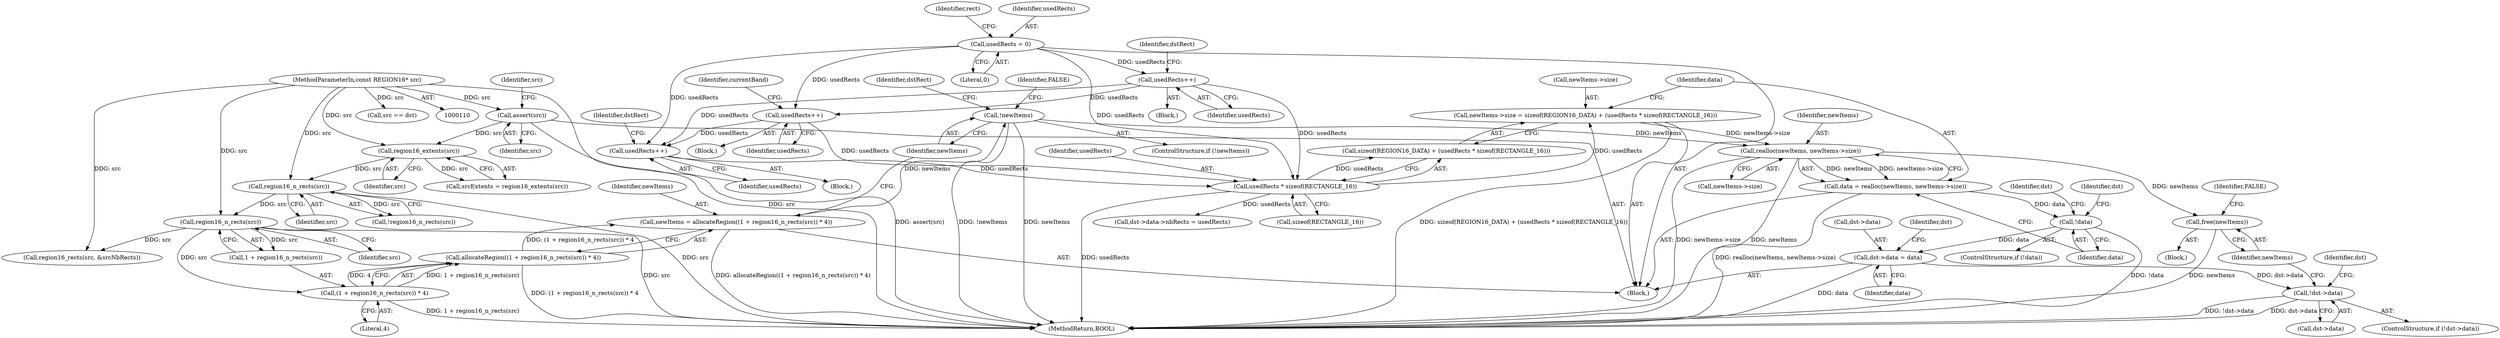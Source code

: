 digraph "0_FreeRDP_fc80ab45621bd966f70594c0b7393ec005a94007_2@API" {
"1000627" [label="(Call,realloc(newItems, newItems->size))"];
"1000216" [label="(Call,!newItems)"];
"1000206" [label="(Call,newItems = allocateRegion((1 + region16_n_rects(src)) * 4))"];
"1000208" [label="(Call,allocateRegion((1 + region16_n_rects(src)) * 4))"];
"1000209" [label="(Call,(1 + region16_n_rects(src)) * 4)"];
"1000212" [label="(Call,region16_n_rects(src))"];
"1000150" [label="(Call,region16_n_rects(src))"];
"1000142" [label="(Call,region16_extents(src))"];
"1000132" [label="(Call,assert(src))"];
"1000112" [label="(MethodParameterIn,const REGION16* src)"];
"1000614" [label="(Call,newItems->size = sizeof(REGION16_DATA) + (usedRects * sizeof(RECTANGLE_16)))"];
"1000621" [label="(Call,usedRects * sizeof(RECTANGLE_16))"];
"1000497" [label="(Call,usedRects++)"];
"1000228" [label="(Call,usedRects = 0)"];
"1000272" [label="(Call,usedRects++)"];
"1000543" [label="(Call,usedRects++)"];
"1000625" [label="(Call,data = realloc(newItems, newItems->size))"];
"1000633" [label="(Call,!data)"];
"1000639" [label="(Call,dst->data = data)"];
"1000645" [label="(Call,!dst->data)"];
"1000650" [label="(Call,free(newItems))"];
"1000209" [label="(Call,(1 + region16_n_rects(src)) * 4)"];
"1000133" [label="(Identifier,src)"];
"1000143" [label="(Identifier,src)"];
"1000629" [label="(Call,newItems->size)"];
"1000464" [label="(Block,)"];
"1000649" [label="(Block,)"];
"1000646" [label="(Call,dst->data)"];
"1000653" [label="(Identifier,FALSE)"];
"1000239" [label="(Block,)"];
"1000114" [label="(Block,)"];
"1000275" [label="(Identifier,dstRect)"];
"1000645" [label="(Call,!dst->data)"];
"1000626" [label="(Identifier,data)"];
"1000150" [label="(Call,region16_n_rects(src))"];
"1000651" [label="(Identifier,newItems)"];
"1000544" [label="(Identifier,usedRects)"];
"1000641" [label="(Identifier,dst)"];
"1000627" [label="(Call,realloc(newItems, newItems->size))"];
"1000210" [label="(Call,1 + region16_n_rects(src))"];
"1000623" [label="(Call,sizeof(RECTANGLE_16))"];
"1000632" [label="(ControlStructure,if (!data))"];
"1000625" [label="(Call,data = realloc(newItems, newItems->size))"];
"1000212" [label="(Call,region16_n_rects(src))"];
"1000640" [label="(Call,dst->data)"];
"1000230" [label="(Literal,0)"];
"1000622" [label="(Identifier,usedRects)"];
"1000142" [label="(Call,region16_extents(src))"];
"1000140" [label="(Call,srcExtents = region16_extents(src))"];
"1000647" [label="(Identifier,dst)"];
"1000219" [label="(Identifier,FALSE)"];
"1000644" [label="(ControlStructure,if (!dst->data))"];
"1000272" [label="(Call,usedRects++)"];
"1000217" [label="(Identifier,newItems)"];
"1000234" [label="(Identifier,rect)"];
"1000214" [label="(Literal,4)"];
"1000618" [label="(Call,sizeof(REGION16_DATA) + (usedRects * sizeof(RECTANGLE_16)))"];
"1000510" [label="(Block,)"];
"1000615" [label="(Call,newItems->size)"];
"1000500" [label="(Identifier,currentBand)"];
"1000229" [label="(Identifier,usedRects)"];
"1000498" [label="(Identifier,usedRects)"];
"1000621" [label="(Call,usedRects * sizeof(RECTANGLE_16))"];
"1000213" [label="(Identifier,src)"];
"1000614" [label="(Call,newItems->size = sizeof(REGION16_DATA) + (usedRects * sizeof(RECTANGLE_16)))"];
"1000546" [label="(Identifier,dstRect)"];
"1000273" [label="(Identifier,usedRects)"];
"1000650" [label="(Call,free(newItems))"];
"1000112" [label="(MethodParameterIn,const REGION16* src)"];
"1000639" [label="(Call,dst->data = data)"];
"1000221" [label="(Identifier,dstRect)"];
"1000654" [label="(Call,dst->data->nbRects = usedRects)"];
"1000215" [label="(ControlStructure,if (!newItems))"];
"1000206" [label="(Call,newItems = allocateRegion((1 + region16_n_rects(src)) * 4))"];
"1000497" [label="(Call,usedRects++)"];
"1000228" [label="(Call,usedRects = 0)"];
"1000149" [label="(Call,!region16_n_rects(src))"];
"1000132" [label="(Call,assert(src))"];
"1000543" [label="(Call,usedRects++)"];
"1000633" [label="(Call,!data)"];
"1000664" [label="(MethodReturn,BOOL)"];
"1000216" [label="(Call,!newItems)"];
"1000208" [label="(Call,allocateRegion((1 + region16_n_rects(src)) * 4))"];
"1000278" [label="(Call,region16_rects(src, &srcNbRects))"];
"1000549" [label="(Call,src == dst)"];
"1000634" [label="(Identifier,data)"];
"1000637" [label="(Identifier,dst)"];
"1000628" [label="(Identifier,newItems)"];
"1000643" [label="(Identifier,data)"];
"1000657" [label="(Identifier,dst)"];
"1000151" [label="(Identifier,src)"];
"1000207" [label="(Identifier,newItems)"];
"1000136" [label="(Identifier,src)"];
"1000627" -> "1000625"  [label="AST: "];
"1000627" -> "1000629"  [label="CFG: "];
"1000628" -> "1000627"  [label="AST: "];
"1000629" -> "1000627"  [label="AST: "];
"1000625" -> "1000627"  [label="CFG: "];
"1000627" -> "1000664"  [label="DDG: newItems->size"];
"1000627" -> "1000664"  [label="DDG: newItems"];
"1000627" -> "1000625"  [label="DDG: newItems"];
"1000627" -> "1000625"  [label="DDG: newItems->size"];
"1000216" -> "1000627"  [label="DDG: newItems"];
"1000614" -> "1000627"  [label="DDG: newItems->size"];
"1000627" -> "1000650"  [label="DDG: newItems"];
"1000216" -> "1000215"  [label="AST: "];
"1000216" -> "1000217"  [label="CFG: "];
"1000217" -> "1000216"  [label="AST: "];
"1000219" -> "1000216"  [label="CFG: "];
"1000221" -> "1000216"  [label="CFG: "];
"1000216" -> "1000664"  [label="DDG: !newItems"];
"1000216" -> "1000664"  [label="DDG: newItems"];
"1000206" -> "1000216"  [label="DDG: newItems"];
"1000206" -> "1000114"  [label="AST: "];
"1000206" -> "1000208"  [label="CFG: "];
"1000207" -> "1000206"  [label="AST: "];
"1000208" -> "1000206"  [label="AST: "];
"1000217" -> "1000206"  [label="CFG: "];
"1000206" -> "1000664"  [label="DDG: allocateRegion((1 + region16_n_rects(src)) * 4)"];
"1000208" -> "1000206"  [label="DDG: (1 + region16_n_rects(src)) * 4"];
"1000208" -> "1000209"  [label="CFG: "];
"1000209" -> "1000208"  [label="AST: "];
"1000208" -> "1000664"  [label="DDG: (1 + region16_n_rects(src)) * 4"];
"1000209" -> "1000208"  [label="DDG: 1 + region16_n_rects(src)"];
"1000209" -> "1000208"  [label="DDG: 4"];
"1000209" -> "1000214"  [label="CFG: "];
"1000210" -> "1000209"  [label="AST: "];
"1000214" -> "1000209"  [label="AST: "];
"1000209" -> "1000664"  [label="DDG: 1 + region16_n_rects(src)"];
"1000212" -> "1000209"  [label="DDG: src"];
"1000212" -> "1000210"  [label="AST: "];
"1000212" -> "1000213"  [label="CFG: "];
"1000213" -> "1000212"  [label="AST: "];
"1000210" -> "1000212"  [label="CFG: "];
"1000212" -> "1000664"  [label="DDG: src"];
"1000212" -> "1000210"  [label="DDG: src"];
"1000150" -> "1000212"  [label="DDG: src"];
"1000112" -> "1000212"  [label="DDG: src"];
"1000212" -> "1000278"  [label="DDG: src"];
"1000150" -> "1000149"  [label="AST: "];
"1000150" -> "1000151"  [label="CFG: "];
"1000151" -> "1000150"  [label="AST: "];
"1000149" -> "1000150"  [label="CFG: "];
"1000150" -> "1000664"  [label="DDG: src"];
"1000150" -> "1000149"  [label="DDG: src"];
"1000142" -> "1000150"  [label="DDG: src"];
"1000112" -> "1000150"  [label="DDG: src"];
"1000142" -> "1000140"  [label="AST: "];
"1000142" -> "1000143"  [label="CFG: "];
"1000143" -> "1000142"  [label="AST: "];
"1000140" -> "1000142"  [label="CFG: "];
"1000142" -> "1000140"  [label="DDG: src"];
"1000132" -> "1000142"  [label="DDG: src"];
"1000112" -> "1000142"  [label="DDG: src"];
"1000132" -> "1000114"  [label="AST: "];
"1000132" -> "1000133"  [label="CFG: "];
"1000133" -> "1000132"  [label="AST: "];
"1000136" -> "1000132"  [label="CFG: "];
"1000132" -> "1000664"  [label="DDG: assert(src)"];
"1000112" -> "1000132"  [label="DDG: src"];
"1000112" -> "1000110"  [label="AST: "];
"1000112" -> "1000664"  [label="DDG: src"];
"1000112" -> "1000278"  [label="DDG: src"];
"1000112" -> "1000549"  [label="DDG: src"];
"1000614" -> "1000114"  [label="AST: "];
"1000614" -> "1000618"  [label="CFG: "];
"1000615" -> "1000614"  [label="AST: "];
"1000618" -> "1000614"  [label="AST: "];
"1000626" -> "1000614"  [label="CFG: "];
"1000614" -> "1000664"  [label="DDG: sizeof(REGION16_DATA) + (usedRects * sizeof(RECTANGLE_16))"];
"1000621" -> "1000614"  [label="DDG: usedRects"];
"1000621" -> "1000618"  [label="AST: "];
"1000621" -> "1000623"  [label="CFG: "];
"1000622" -> "1000621"  [label="AST: "];
"1000623" -> "1000621"  [label="AST: "];
"1000618" -> "1000621"  [label="CFG: "];
"1000621" -> "1000664"  [label="DDG: usedRects"];
"1000621" -> "1000618"  [label="DDG: usedRects"];
"1000497" -> "1000621"  [label="DDG: usedRects"];
"1000228" -> "1000621"  [label="DDG: usedRects"];
"1000272" -> "1000621"  [label="DDG: usedRects"];
"1000543" -> "1000621"  [label="DDG: usedRects"];
"1000621" -> "1000654"  [label="DDG: usedRects"];
"1000497" -> "1000464"  [label="AST: "];
"1000497" -> "1000498"  [label="CFG: "];
"1000498" -> "1000497"  [label="AST: "];
"1000500" -> "1000497"  [label="CFG: "];
"1000228" -> "1000497"  [label="DDG: usedRects"];
"1000272" -> "1000497"  [label="DDG: usedRects"];
"1000497" -> "1000543"  [label="DDG: usedRects"];
"1000228" -> "1000114"  [label="AST: "];
"1000228" -> "1000230"  [label="CFG: "];
"1000229" -> "1000228"  [label="AST: "];
"1000230" -> "1000228"  [label="AST: "];
"1000234" -> "1000228"  [label="CFG: "];
"1000228" -> "1000272"  [label="DDG: usedRects"];
"1000228" -> "1000543"  [label="DDG: usedRects"];
"1000272" -> "1000239"  [label="AST: "];
"1000272" -> "1000273"  [label="CFG: "];
"1000273" -> "1000272"  [label="AST: "];
"1000275" -> "1000272"  [label="CFG: "];
"1000272" -> "1000543"  [label="DDG: usedRects"];
"1000543" -> "1000510"  [label="AST: "];
"1000543" -> "1000544"  [label="CFG: "];
"1000544" -> "1000543"  [label="AST: "];
"1000546" -> "1000543"  [label="CFG: "];
"1000625" -> "1000114"  [label="AST: "];
"1000626" -> "1000625"  [label="AST: "];
"1000634" -> "1000625"  [label="CFG: "];
"1000625" -> "1000664"  [label="DDG: realloc(newItems, newItems->size)"];
"1000625" -> "1000633"  [label="DDG: data"];
"1000633" -> "1000632"  [label="AST: "];
"1000633" -> "1000634"  [label="CFG: "];
"1000634" -> "1000633"  [label="AST: "];
"1000637" -> "1000633"  [label="CFG: "];
"1000641" -> "1000633"  [label="CFG: "];
"1000633" -> "1000664"  [label="DDG: !data"];
"1000633" -> "1000639"  [label="DDG: data"];
"1000639" -> "1000114"  [label="AST: "];
"1000639" -> "1000643"  [label="CFG: "];
"1000640" -> "1000639"  [label="AST: "];
"1000643" -> "1000639"  [label="AST: "];
"1000647" -> "1000639"  [label="CFG: "];
"1000639" -> "1000664"  [label="DDG: data"];
"1000639" -> "1000645"  [label="DDG: dst->data"];
"1000645" -> "1000644"  [label="AST: "];
"1000645" -> "1000646"  [label="CFG: "];
"1000646" -> "1000645"  [label="AST: "];
"1000651" -> "1000645"  [label="CFG: "];
"1000657" -> "1000645"  [label="CFG: "];
"1000645" -> "1000664"  [label="DDG: dst->data"];
"1000645" -> "1000664"  [label="DDG: !dst->data"];
"1000650" -> "1000649"  [label="AST: "];
"1000650" -> "1000651"  [label="CFG: "];
"1000651" -> "1000650"  [label="AST: "];
"1000653" -> "1000650"  [label="CFG: "];
"1000650" -> "1000664"  [label="DDG: newItems"];
}

